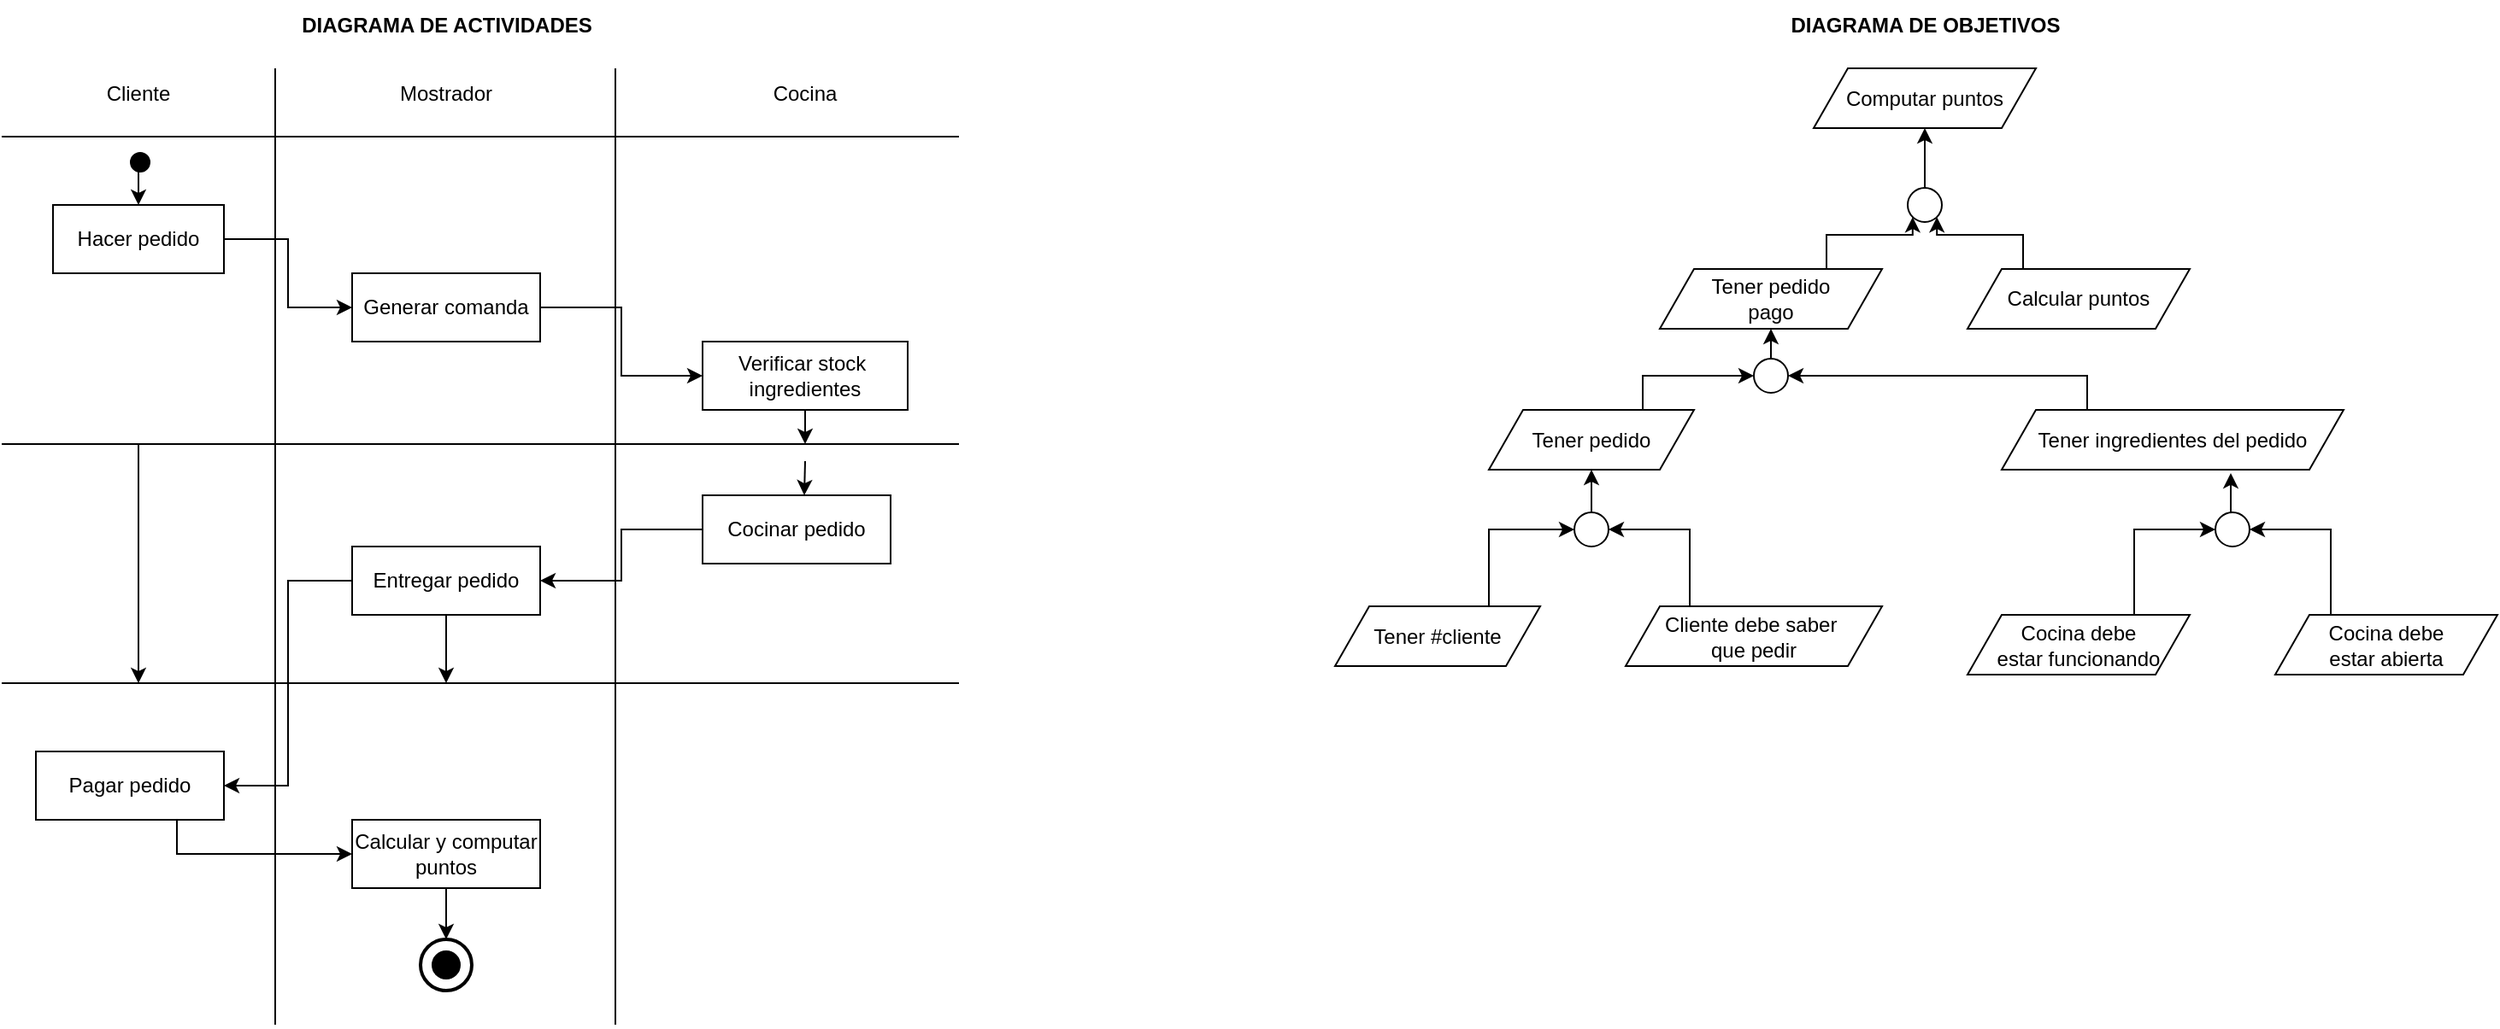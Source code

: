 <mxfile version="21.1.1" type="github">
  <diagram name="Página-1" id="UnZ4PWPG2ShkcQ402A7c">
    <mxGraphModel dx="1120" dy="526" grid="1" gridSize="10" guides="1" tooltips="1" connect="1" arrows="1" fold="1" page="1" pageScale="1" pageWidth="1200" pageHeight="1600" math="0" shadow="0">
      <root>
        <mxCell id="0" />
        <mxCell id="1" parent="0" />
        <mxCell id="7tXcXWrHPfZ0aU3fu_mt-1" value="" style="endArrow=none;html=1;rounded=0;" edge="1" parent="1">
          <mxGeometry width="50" height="50" relative="1" as="geometry">
            <mxPoint x="240" y="120" as="sourcePoint" />
            <mxPoint x="800" y="120" as="targetPoint" />
          </mxGeometry>
        </mxCell>
        <mxCell id="7tXcXWrHPfZ0aU3fu_mt-2" value="" style="endArrow=none;html=1;rounded=0;" edge="1" parent="1">
          <mxGeometry width="50" height="50" relative="1" as="geometry">
            <mxPoint x="400" y="640" as="sourcePoint" />
            <mxPoint x="400" y="80" as="targetPoint" />
          </mxGeometry>
        </mxCell>
        <mxCell id="7tXcXWrHPfZ0aU3fu_mt-3" value="" style="endArrow=none;html=1;rounded=0;" edge="1" parent="1">
          <mxGeometry width="50" height="50" relative="1" as="geometry">
            <mxPoint x="599" y="640" as="sourcePoint" />
            <mxPoint x="599" y="80" as="targetPoint" />
          </mxGeometry>
        </mxCell>
        <mxCell id="7tXcXWrHPfZ0aU3fu_mt-5" value="Cliente" style="text;html=1;strokeColor=none;fillColor=none;align=center;verticalAlign=middle;whiteSpace=wrap;rounded=0;" vertex="1" parent="1">
          <mxGeometry x="290" y="80" width="60" height="30" as="geometry" />
        </mxCell>
        <mxCell id="7tXcXWrHPfZ0aU3fu_mt-6" value="Mostrador" style="text;html=1;strokeColor=none;fillColor=none;align=center;verticalAlign=middle;whiteSpace=wrap;rounded=0;" vertex="1" parent="1">
          <mxGeometry x="470" y="80" width="60" height="30" as="geometry" />
        </mxCell>
        <mxCell id="7tXcXWrHPfZ0aU3fu_mt-7" value="Cocina" style="text;html=1;strokeColor=none;fillColor=none;align=center;verticalAlign=middle;whiteSpace=wrap;rounded=0;" vertex="1" parent="1">
          <mxGeometry x="680" y="80" width="60" height="30" as="geometry" />
        </mxCell>
        <mxCell id="7tXcXWrHPfZ0aU3fu_mt-25" style="edgeStyle=orthogonalEdgeStyle;rounded=0;orthogonalLoop=1;jettySize=auto;html=1;exitX=1;exitY=0.5;exitDx=0;exitDy=0;entryX=0;entryY=0.5;entryDx=0;entryDy=0;" edge="1" parent="1" source="7tXcXWrHPfZ0aU3fu_mt-8" target="7tXcXWrHPfZ0aU3fu_mt-9">
          <mxGeometry relative="1" as="geometry" />
        </mxCell>
        <mxCell id="7tXcXWrHPfZ0aU3fu_mt-8" value="Hacer pedido" style="rounded=0;whiteSpace=wrap;html=1;" vertex="1" parent="1">
          <mxGeometry x="270" y="160" width="100" height="40" as="geometry" />
        </mxCell>
        <mxCell id="7tXcXWrHPfZ0aU3fu_mt-26" style="edgeStyle=orthogonalEdgeStyle;rounded=0;orthogonalLoop=1;jettySize=auto;html=1;exitX=1;exitY=0.5;exitDx=0;exitDy=0;entryX=0;entryY=0.5;entryDx=0;entryDy=0;" edge="1" parent="1" source="7tXcXWrHPfZ0aU3fu_mt-9" target="7tXcXWrHPfZ0aU3fu_mt-10">
          <mxGeometry relative="1" as="geometry" />
        </mxCell>
        <mxCell id="7tXcXWrHPfZ0aU3fu_mt-9" value="Generar comanda" style="rounded=0;whiteSpace=wrap;html=1;" vertex="1" parent="1">
          <mxGeometry x="445" y="200" width="110" height="40" as="geometry" />
        </mxCell>
        <mxCell id="7tXcXWrHPfZ0aU3fu_mt-27" style="edgeStyle=orthogonalEdgeStyle;rounded=0;orthogonalLoop=1;jettySize=auto;html=1;exitX=0.5;exitY=1;exitDx=0;exitDy=0;" edge="1" parent="1" source="7tXcXWrHPfZ0aU3fu_mt-10">
          <mxGeometry relative="1" as="geometry">
            <mxPoint x="710" y="300" as="targetPoint" />
          </mxGeometry>
        </mxCell>
        <mxCell id="7tXcXWrHPfZ0aU3fu_mt-10" value="Verificar stock&amp;nbsp;&lt;br&gt;ingredientes" style="rounded=0;whiteSpace=wrap;html=1;" vertex="1" parent="1">
          <mxGeometry x="650" y="240" width="120" height="40" as="geometry" />
        </mxCell>
        <mxCell id="7tXcXWrHPfZ0aU3fu_mt-29" style="edgeStyle=orthogonalEdgeStyle;rounded=0;orthogonalLoop=1;jettySize=auto;html=1;exitX=0;exitY=0.5;exitDx=0;exitDy=0;entryX=1;entryY=0.5;entryDx=0;entryDy=0;" edge="1" parent="1" source="7tXcXWrHPfZ0aU3fu_mt-11" target="7tXcXWrHPfZ0aU3fu_mt-12">
          <mxGeometry relative="1" as="geometry" />
        </mxCell>
        <mxCell id="7tXcXWrHPfZ0aU3fu_mt-11" value="Cocinar pedido" style="rounded=0;whiteSpace=wrap;html=1;" vertex="1" parent="1">
          <mxGeometry x="650" y="330" width="110" height="40" as="geometry" />
        </mxCell>
        <mxCell id="7tXcXWrHPfZ0aU3fu_mt-30" style="edgeStyle=orthogonalEdgeStyle;rounded=0;orthogonalLoop=1;jettySize=auto;html=1;exitX=0.5;exitY=1;exitDx=0;exitDy=0;" edge="1" parent="1" source="7tXcXWrHPfZ0aU3fu_mt-12">
          <mxGeometry relative="1" as="geometry">
            <mxPoint x="500" y="440" as="targetPoint" />
          </mxGeometry>
        </mxCell>
        <mxCell id="7tXcXWrHPfZ0aU3fu_mt-31" style="edgeStyle=orthogonalEdgeStyle;rounded=0;orthogonalLoop=1;jettySize=auto;html=1;exitX=0;exitY=0.5;exitDx=0;exitDy=0;entryX=1;entryY=0.5;entryDx=0;entryDy=0;" edge="1" parent="1" source="7tXcXWrHPfZ0aU3fu_mt-12" target="7tXcXWrHPfZ0aU3fu_mt-15">
          <mxGeometry relative="1" as="geometry" />
        </mxCell>
        <mxCell id="7tXcXWrHPfZ0aU3fu_mt-12" value="Entregar pedido" style="rounded=0;whiteSpace=wrap;html=1;" vertex="1" parent="1">
          <mxGeometry x="445" y="360" width="110" height="40" as="geometry" />
        </mxCell>
        <mxCell id="7tXcXWrHPfZ0aU3fu_mt-13" value="" style="endArrow=none;html=1;rounded=0;" edge="1" parent="1">
          <mxGeometry width="50" height="50" relative="1" as="geometry">
            <mxPoint x="240" y="300" as="sourcePoint" />
            <mxPoint x="800" y="300" as="targetPoint" />
          </mxGeometry>
        </mxCell>
        <mxCell id="7tXcXWrHPfZ0aU3fu_mt-14" value="" style="endArrow=none;html=1;rounded=0;" edge="1" parent="1">
          <mxGeometry width="50" height="50" relative="1" as="geometry">
            <mxPoint x="240" y="440" as="sourcePoint" />
            <mxPoint x="800" y="440" as="targetPoint" />
          </mxGeometry>
        </mxCell>
        <mxCell id="7tXcXWrHPfZ0aU3fu_mt-32" style="edgeStyle=orthogonalEdgeStyle;rounded=0;orthogonalLoop=1;jettySize=auto;html=1;exitX=0.75;exitY=1;exitDx=0;exitDy=0;" edge="1" parent="1" source="7tXcXWrHPfZ0aU3fu_mt-15" target="7tXcXWrHPfZ0aU3fu_mt-16">
          <mxGeometry relative="1" as="geometry" />
        </mxCell>
        <mxCell id="7tXcXWrHPfZ0aU3fu_mt-15" value="Pagar pedido" style="rounded=0;whiteSpace=wrap;html=1;" vertex="1" parent="1">
          <mxGeometry x="260" y="480" width="110" height="40" as="geometry" />
        </mxCell>
        <mxCell id="7tXcXWrHPfZ0aU3fu_mt-33" style="edgeStyle=orthogonalEdgeStyle;rounded=0;orthogonalLoop=1;jettySize=auto;html=1;exitX=0.5;exitY=1;exitDx=0;exitDy=0;entryX=0.5;entryY=0;entryDx=0;entryDy=0;entryPerimeter=0;" edge="1" parent="1" source="7tXcXWrHPfZ0aU3fu_mt-16" target="7tXcXWrHPfZ0aU3fu_mt-18">
          <mxGeometry relative="1" as="geometry" />
        </mxCell>
        <mxCell id="7tXcXWrHPfZ0aU3fu_mt-16" value="Calcular y computar&lt;br&gt;puntos" style="rounded=0;whiteSpace=wrap;html=1;" vertex="1" parent="1">
          <mxGeometry x="445" y="520" width="110" height="40" as="geometry" />
        </mxCell>
        <mxCell id="7tXcXWrHPfZ0aU3fu_mt-20" value="" style="group" vertex="1" connectable="0" parent="1">
          <mxGeometry x="485" y="590" width="30" height="30" as="geometry" />
        </mxCell>
        <mxCell id="7tXcXWrHPfZ0aU3fu_mt-18" value="" style="strokeWidth=2;html=1;shape=mxgraph.flowchart.start_2;whiteSpace=wrap;" vertex="1" parent="7tXcXWrHPfZ0aU3fu_mt-20">
          <mxGeometry width="30" height="30" as="geometry" />
        </mxCell>
        <mxCell id="7tXcXWrHPfZ0aU3fu_mt-19" value="" style="strokeWidth=2;html=1;shape=mxgraph.flowchart.start_2;whiteSpace=wrap;fillColor=#000000;" vertex="1" parent="7tXcXWrHPfZ0aU3fu_mt-20">
          <mxGeometry x="7.5" y="7.5" width="15" height="15" as="geometry" />
        </mxCell>
        <mxCell id="7tXcXWrHPfZ0aU3fu_mt-24" style="edgeStyle=orthogonalEdgeStyle;rounded=0;orthogonalLoop=1;jettySize=auto;html=1;exitX=0.5;exitY=1;exitDx=0;exitDy=0;exitPerimeter=0;entryX=0.5;entryY=0;entryDx=0;entryDy=0;" edge="1" parent="1" source="7tXcXWrHPfZ0aU3fu_mt-22" target="7tXcXWrHPfZ0aU3fu_mt-8">
          <mxGeometry relative="1" as="geometry" />
        </mxCell>
        <mxCell id="7tXcXWrHPfZ0aU3fu_mt-22" value="" style="strokeWidth=2;html=1;shape=mxgraph.flowchart.start_2;whiteSpace=wrap;fillColor=#000000;" vertex="1" parent="1">
          <mxGeometry x="316" y="130" width="10" height="10" as="geometry" />
        </mxCell>
        <mxCell id="7tXcXWrHPfZ0aU3fu_mt-34" value="" style="endArrow=classic;html=1;rounded=0;" edge="1" parent="1">
          <mxGeometry width="50" height="50" relative="1" as="geometry">
            <mxPoint x="320" y="300" as="sourcePoint" />
            <mxPoint x="320" y="440" as="targetPoint" />
          </mxGeometry>
        </mxCell>
        <mxCell id="7tXcXWrHPfZ0aU3fu_mt-35" value="" style="endArrow=classic;html=1;rounded=0;" edge="1" parent="1">
          <mxGeometry width="50" height="50" relative="1" as="geometry">
            <mxPoint x="710" y="310" as="sourcePoint" />
            <mxPoint x="709.5" y="330" as="targetPoint" />
          </mxGeometry>
        </mxCell>
        <mxCell id="7tXcXWrHPfZ0aU3fu_mt-36" value="&lt;b&gt;DIAGRAMA DE ACTIVIDADES&lt;/b&gt;" style="text;html=1;strokeColor=none;fillColor=none;align=center;verticalAlign=middle;whiteSpace=wrap;rounded=0;" vertex="1" parent="1">
          <mxGeometry x="397.5" y="40" width="205" height="30" as="geometry" />
        </mxCell>
        <mxCell id="7tXcXWrHPfZ0aU3fu_mt-37" value="Computar puntos" style="shape=parallelogram;perimeter=parallelogramPerimeter;whiteSpace=wrap;html=1;fixedSize=1;" vertex="1" parent="1">
          <mxGeometry x="1300" y="80" width="130" height="35" as="geometry" />
        </mxCell>
        <mxCell id="7tXcXWrHPfZ0aU3fu_mt-39" style="edgeStyle=orthogonalEdgeStyle;rounded=0;orthogonalLoop=1;jettySize=auto;html=1;exitX=0.5;exitY=0;exitDx=0;exitDy=0;exitPerimeter=0;entryX=0.5;entryY=1;entryDx=0;entryDy=0;" edge="1" parent="1" source="7tXcXWrHPfZ0aU3fu_mt-38" target="7tXcXWrHPfZ0aU3fu_mt-37">
          <mxGeometry relative="1" as="geometry" />
        </mxCell>
        <mxCell id="7tXcXWrHPfZ0aU3fu_mt-38" value="" style="verticalLabelPosition=bottom;verticalAlign=top;html=1;shape=mxgraph.flowchart.on-page_reference;" vertex="1" parent="1">
          <mxGeometry x="1355" y="150" width="20" height="20" as="geometry" />
        </mxCell>
        <mxCell id="7tXcXWrHPfZ0aU3fu_mt-45" style="edgeStyle=orthogonalEdgeStyle;rounded=0;orthogonalLoop=1;jettySize=auto;html=1;exitX=0.25;exitY=0;exitDx=0;exitDy=0;entryX=0.855;entryY=0.855;entryDx=0;entryDy=0;entryPerimeter=0;" edge="1" parent="1" source="7tXcXWrHPfZ0aU3fu_mt-40" target="7tXcXWrHPfZ0aU3fu_mt-38">
          <mxGeometry relative="1" as="geometry" />
        </mxCell>
        <mxCell id="7tXcXWrHPfZ0aU3fu_mt-40" value="Calcular puntos" style="shape=parallelogram;perimeter=parallelogramPerimeter;whiteSpace=wrap;html=1;fixedSize=1;" vertex="1" parent="1">
          <mxGeometry x="1390" y="197.5" width="130" height="35" as="geometry" />
        </mxCell>
        <mxCell id="7tXcXWrHPfZ0aU3fu_mt-44" style="edgeStyle=orthogonalEdgeStyle;rounded=0;orthogonalLoop=1;jettySize=auto;html=1;exitX=0.75;exitY=0;exitDx=0;exitDy=0;entryX=0.145;entryY=0.855;entryDx=0;entryDy=0;entryPerimeter=0;" edge="1" parent="1" source="7tXcXWrHPfZ0aU3fu_mt-41" target="7tXcXWrHPfZ0aU3fu_mt-38">
          <mxGeometry relative="1" as="geometry" />
        </mxCell>
        <mxCell id="7tXcXWrHPfZ0aU3fu_mt-41" value="Tener pedido &lt;br&gt;pago" style="shape=parallelogram;perimeter=parallelogramPerimeter;whiteSpace=wrap;html=1;fixedSize=1;" vertex="1" parent="1">
          <mxGeometry x="1210" y="197.5" width="130" height="35" as="geometry" />
        </mxCell>
        <mxCell id="7tXcXWrHPfZ0aU3fu_mt-47" style="edgeStyle=orthogonalEdgeStyle;rounded=0;orthogonalLoop=1;jettySize=auto;html=1;exitX=0.5;exitY=0;exitDx=0;exitDy=0;exitPerimeter=0;entryX=0.5;entryY=1;entryDx=0;entryDy=0;" edge="1" parent="1" source="7tXcXWrHPfZ0aU3fu_mt-46" target="7tXcXWrHPfZ0aU3fu_mt-41">
          <mxGeometry relative="1" as="geometry" />
        </mxCell>
        <mxCell id="7tXcXWrHPfZ0aU3fu_mt-46" value="" style="verticalLabelPosition=bottom;verticalAlign=top;html=1;shape=mxgraph.flowchart.on-page_reference;" vertex="1" parent="1">
          <mxGeometry x="1265" y="250" width="20" height="20" as="geometry" />
        </mxCell>
        <mxCell id="7tXcXWrHPfZ0aU3fu_mt-49" style="edgeStyle=orthogonalEdgeStyle;rounded=0;orthogonalLoop=1;jettySize=auto;html=1;exitX=0.25;exitY=0;exitDx=0;exitDy=0;entryX=1;entryY=0.5;entryDx=0;entryDy=0;entryPerimeter=0;" edge="1" parent="1" source="7tXcXWrHPfZ0aU3fu_mt-48" target="7tXcXWrHPfZ0aU3fu_mt-46">
          <mxGeometry relative="1" as="geometry" />
        </mxCell>
        <mxCell id="7tXcXWrHPfZ0aU3fu_mt-48" value="Tener ingredientes del pedido" style="shape=parallelogram;perimeter=parallelogramPerimeter;whiteSpace=wrap;html=1;fixedSize=1;" vertex="1" parent="1">
          <mxGeometry x="1410" y="280" width="200" height="35" as="geometry" />
        </mxCell>
        <mxCell id="7tXcXWrHPfZ0aU3fu_mt-51" style="edgeStyle=orthogonalEdgeStyle;rounded=0;orthogonalLoop=1;jettySize=auto;html=1;exitX=0.75;exitY=0;exitDx=0;exitDy=0;entryX=0;entryY=0.5;entryDx=0;entryDy=0;entryPerimeter=0;" edge="1" parent="1" source="7tXcXWrHPfZ0aU3fu_mt-50" target="7tXcXWrHPfZ0aU3fu_mt-46">
          <mxGeometry relative="1" as="geometry" />
        </mxCell>
        <mxCell id="7tXcXWrHPfZ0aU3fu_mt-50" value="Tener pedido" style="shape=parallelogram;perimeter=parallelogramPerimeter;whiteSpace=wrap;html=1;fixedSize=1;" vertex="1" parent="1">
          <mxGeometry x="1110" y="280" width="120" height="35" as="geometry" />
        </mxCell>
        <mxCell id="7tXcXWrHPfZ0aU3fu_mt-54" style="edgeStyle=orthogonalEdgeStyle;rounded=0;orthogonalLoop=1;jettySize=auto;html=1;exitX=0.5;exitY=0;exitDx=0;exitDy=0;exitPerimeter=0;entryX=0.5;entryY=1;entryDx=0;entryDy=0;" edge="1" parent="1" source="7tXcXWrHPfZ0aU3fu_mt-52" target="7tXcXWrHPfZ0aU3fu_mt-50">
          <mxGeometry relative="1" as="geometry" />
        </mxCell>
        <mxCell id="7tXcXWrHPfZ0aU3fu_mt-52" value="" style="verticalLabelPosition=bottom;verticalAlign=top;html=1;shape=mxgraph.flowchart.on-page_reference;" vertex="1" parent="1">
          <mxGeometry x="1160" y="340" width="20" height="20" as="geometry" />
        </mxCell>
        <mxCell id="7tXcXWrHPfZ0aU3fu_mt-57" style="edgeStyle=orthogonalEdgeStyle;rounded=0;orthogonalLoop=1;jettySize=auto;html=1;exitX=0.75;exitY=0;exitDx=0;exitDy=0;entryX=0;entryY=0.5;entryDx=0;entryDy=0;entryPerimeter=0;" edge="1" parent="1" source="7tXcXWrHPfZ0aU3fu_mt-55" target="7tXcXWrHPfZ0aU3fu_mt-52">
          <mxGeometry relative="1" as="geometry" />
        </mxCell>
        <mxCell id="7tXcXWrHPfZ0aU3fu_mt-55" value="Tener #cliente" style="shape=parallelogram;perimeter=parallelogramPerimeter;whiteSpace=wrap;html=1;fixedSize=1;" vertex="1" parent="1">
          <mxGeometry x="1020" y="395" width="120" height="35" as="geometry" />
        </mxCell>
        <mxCell id="7tXcXWrHPfZ0aU3fu_mt-58" style="edgeStyle=orthogonalEdgeStyle;rounded=0;orthogonalLoop=1;jettySize=auto;html=1;exitX=0.25;exitY=0;exitDx=0;exitDy=0;entryX=1;entryY=0.5;entryDx=0;entryDy=0;entryPerimeter=0;" edge="1" parent="1" source="7tXcXWrHPfZ0aU3fu_mt-56" target="7tXcXWrHPfZ0aU3fu_mt-52">
          <mxGeometry relative="1" as="geometry" />
        </mxCell>
        <mxCell id="7tXcXWrHPfZ0aU3fu_mt-56" value="Cliente debe saber&amp;nbsp;&lt;br&gt;que pedir" style="shape=parallelogram;perimeter=parallelogramPerimeter;whiteSpace=wrap;html=1;fixedSize=1;" vertex="1" parent="1">
          <mxGeometry x="1190" y="395" width="150" height="35" as="geometry" />
        </mxCell>
        <mxCell id="7tXcXWrHPfZ0aU3fu_mt-60" style="edgeStyle=orthogonalEdgeStyle;rounded=0;orthogonalLoop=1;jettySize=auto;html=1;exitX=0.5;exitY=0;exitDx=0;exitDy=0;exitPerimeter=0;entryX=0.67;entryY=1.057;entryDx=0;entryDy=0;entryPerimeter=0;" edge="1" parent="1" source="7tXcXWrHPfZ0aU3fu_mt-59" target="7tXcXWrHPfZ0aU3fu_mt-48">
          <mxGeometry relative="1" as="geometry" />
        </mxCell>
        <mxCell id="7tXcXWrHPfZ0aU3fu_mt-59" value="" style="verticalLabelPosition=bottom;verticalAlign=top;html=1;shape=mxgraph.flowchart.on-page_reference;" vertex="1" parent="1">
          <mxGeometry x="1535" y="340" width="20" height="20" as="geometry" />
        </mxCell>
        <mxCell id="7tXcXWrHPfZ0aU3fu_mt-64" style="edgeStyle=orthogonalEdgeStyle;rounded=0;orthogonalLoop=1;jettySize=auto;html=1;exitX=0.25;exitY=0;exitDx=0;exitDy=0;entryX=1;entryY=0.5;entryDx=0;entryDy=0;entryPerimeter=0;" edge="1" parent="1" source="7tXcXWrHPfZ0aU3fu_mt-61" target="7tXcXWrHPfZ0aU3fu_mt-59">
          <mxGeometry relative="1" as="geometry" />
        </mxCell>
        <mxCell id="7tXcXWrHPfZ0aU3fu_mt-61" value="Cocina debe &lt;br&gt;estar&amp;nbsp;abierta" style="shape=parallelogram;perimeter=parallelogramPerimeter;whiteSpace=wrap;html=1;fixedSize=1;" vertex="1" parent="1">
          <mxGeometry x="1570" y="400" width="130" height="35" as="geometry" />
        </mxCell>
        <mxCell id="7tXcXWrHPfZ0aU3fu_mt-63" style="edgeStyle=orthogonalEdgeStyle;rounded=0;orthogonalLoop=1;jettySize=auto;html=1;exitX=0.75;exitY=0;exitDx=0;exitDy=0;entryX=0;entryY=0.5;entryDx=0;entryDy=0;entryPerimeter=0;" edge="1" parent="1" source="7tXcXWrHPfZ0aU3fu_mt-62" target="7tXcXWrHPfZ0aU3fu_mt-59">
          <mxGeometry relative="1" as="geometry" />
        </mxCell>
        <mxCell id="7tXcXWrHPfZ0aU3fu_mt-62" value="Cocina debe &lt;br&gt;estar funcionando" style="shape=parallelogram;perimeter=parallelogramPerimeter;whiteSpace=wrap;html=1;fixedSize=1;" vertex="1" parent="1">
          <mxGeometry x="1390" y="400" width="130" height="35" as="geometry" />
        </mxCell>
        <mxCell id="7tXcXWrHPfZ0aU3fu_mt-65" value="&lt;b&gt;DIAGRAMA DE OBJETIVOS&lt;/b&gt;" style="text;html=1;strokeColor=none;fillColor=none;align=center;verticalAlign=middle;whiteSpace=wrap;rounded=0;" vertex="1" parent="1">
          <mxGeometry x="1262.5" y="40" width="205" height="30" as="geometry" />
        </mxCell>
      </root>
    </mxGraphModel>
  </diagram>
</mxfile>
